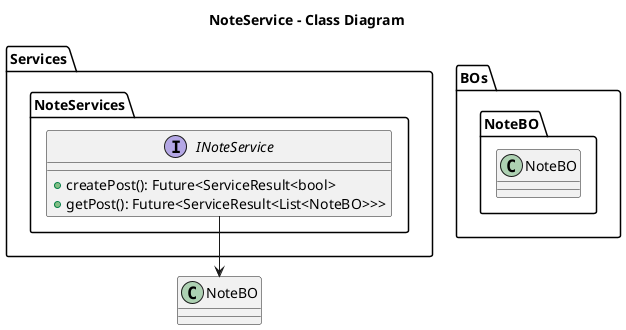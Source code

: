 @startuml NoteService - Class

title **NoteService - Class Diagram**

package Services{
    package NoteServices{
        interface INoteService{
            + createPost(): Future<ServiceResult<bool>
            + getPost(): Future<ServiceResult<List<NoteBO>>>
        }
    }
}

package BOs{
    package NoteBO{
        class NoteBO{
        }
    }
}

INoteService --> NoteBO

newpage

title **NoteBO-Class Diagram**

package Pages{
    package CreatePostScreen{
        class CreatePostScreenVM{
            + createNewPost() : Future<void>
        }
    }
}

package Services{
    package NoteServices{
        abstract class INoteService{
            + createPost(): Future<ServiceResult<bool>
        }
    }
}

CreatePostScreenVM --> INoteService

newpage
title **NoteBO-Class Diagram**

package Pages{
    package LandingScreen{
        class LandingScreenVM{
            + fetchPosts() : Future<void>
        }
    }
}

package Services{
    package NoteServices{
        abstract class INoteService{
            + getPost(): Future<ServiceResult<List<NoteBO>>>
        }
    }
}

LandingScreenVM --> INoteService
@enduml